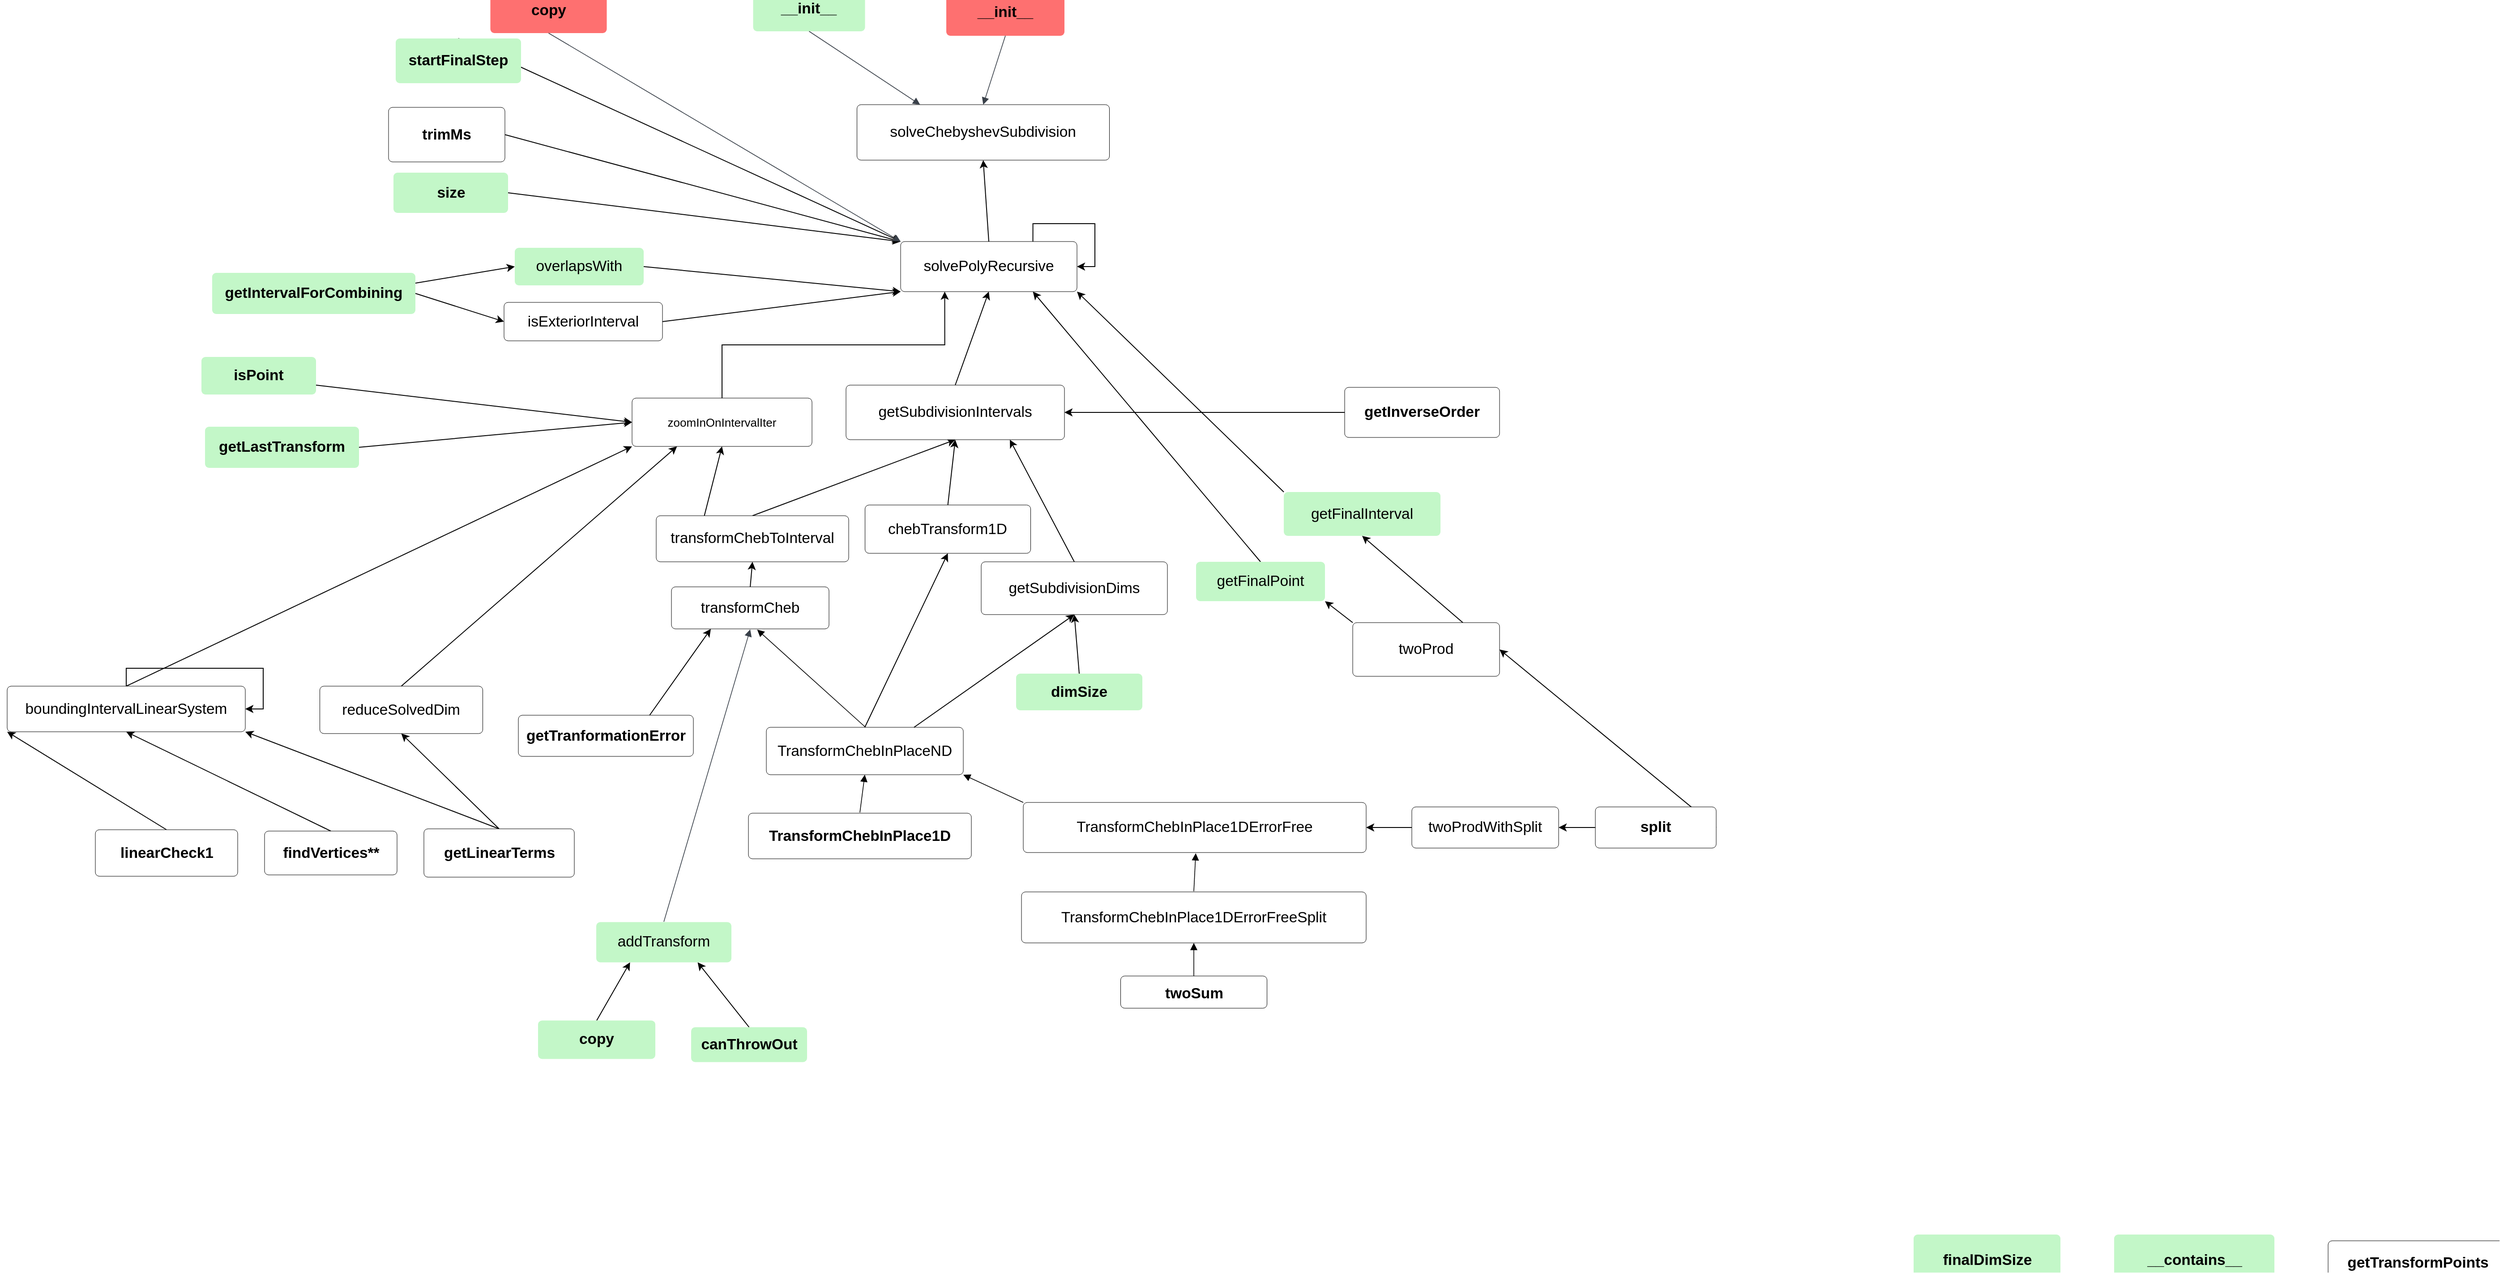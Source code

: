 <mxfile version="24.4.10" type="github">
  <diagram name="Page-1" id="2xOBJ3lYpVCcmvuiTEMW">
    <mxGraphModel dx="1958" dy="3114" grid="0" gridSize="10" guides="1" tooltips="1" connect="1" arrows="1" fold="1" page="1" pageScale="1" pageWidth="850" pageHeight="1100" math="0" shadow="0">
      <root>
        <mxCell id="0" />
        <mxCell id="1" parent="0" />
        <mxCell id="gSzeJerURYjWZHmB3eWi-1" value="TransformChebInPlace1DErrorFree" style="html=1;overflow=block;blockSpacing=1;whiteSpace=wrap;fontSize=16.7;spacing=9;rounded=1;absoluteArcSize=1;arcSize=9;strokeWidth=NaN;lucidId=dmvG5cYQ5Y~9;" parent="1" vertex="1">
          <mxGeometry x="1346" y="-740" width="383" height="56" as="geometry" />
        </mxCell>
        <mxCell id="gSzeJerURYjWZHmB3eWi-2" value="TransformChebInPlace1D" style="html=1;overflow=block;blockSpacing=1;whiteSpace=wrap;fontSize=16.7;fontStyle=1;spacing=9;rounded=1;absoluteArcSize=1;arcSize=9;strokeWidth=NaN;lucidId=knvGi8C9Tio3;" parent="1" vertex="1">
          <mxGeometry x="1039" y="-728" width="249" height="51" as="geometry" />
        </mxCell>
        <mxCell id="gSzeJerURYjWZHmB3eWi-3" value="TransformChebInPlace1DErrorFreeSplit" style="html=1;overflow=block;blockSpacing=1;whiteSpace=wrap;fontSize=16.7;spacing=9;rounded=1;absoluteArcSize=1;arcSize=9;strokeWidth=NaN;lucidId=InvGvLh.hRAc;" parent="1" vertex="1">
          <mxGeometry x="1344" y="-640" width="385" height="57" as="geometry" />
        </mxCell>
        <mxCell id="TFieeq6qcoloKsAf0FWk-28" style="edgeStyle=orthogonalEdgeStyle;rounded=0;orthogonalLoop=1;jettySize=auto;html=1;exitX=0.5;exitY=0;exitDx=0;exitDy=0;entryX=0.75;entryY=1;entryDx=0;entryDy=0;noEdgeStyle=1;orthogonal=1;" edge="1" parent="1" source="gSzeJerURYjWZHmB3eWi-39" target="gSzeJerURYjWZHmB3eWi-36">
          <mxGeometry relative="1" as="geometry">
            <mxPoint x="1819.5" y="-879.0" as="targetPoint" />
          </mxGeometry>
        </mxCell>
        <mxCell id="gSzeJerURYjWZHmB3eWi-70" style="edgeStyle=orthogonalEdgeStyle;rounded=0;orthogonalLoop=1;jettySize=auto;html=1;exitX=0.5;exitY=0;exitDx=0;exitDy=0;entryX=0.75;entryY=1;entryDx=0;entryDy=0;noEdgeStyle=1;orthogonal=1;" parent="1" source="gSzeJerURYjWZHmB3eWi-6" target="gSzeJerURYjWZHmB3eWi-7" edge="1">
          <mxGeometry relative="1" as="geometry" />
        </mxCell>
        <mxCell id="gSzeJerURYjWZHmB3eWi-6" value="&lt;b&gt;canThrowOut&lt;/b&gt;" style="html=1;overflow=block;blockSpacing=1;whiteSpace=wrap;fontSize=16.7;spacing=9;strokeColor=#unset;fillOpacity=100;rounded=1;absoluteArcSize=1;arcSize=9;fillColor=#c3f7c8;strokeWidth=NaN;lucidId=buvGreV.Rbld;" parent="1" vertex="1">
          <mxGeometry x="975" y="-488.75" width="129.5" height="39" as="geometry" />
        </mxCell>
        <mxCell id="TFieeq6qcoloKsAf0FWk-25" style="edgeStyle=orthogonalEdgeStyle;rounded=0;orthogonalLoop=1;jettySize=auto;html=1;exitX=1;exitY=0.5;exitDx=0;exitDy=0;entryX=0;entryY=0.5;entryDx=0;entryDy=0;noEdgeStyle=1;orthogonal=1;" edge="1" parent="1" source="gSzeJerURYjWZHmB3eWi-8" target="gSzeJerURYjWZHmB3eWi-35">
          <mxGeometry relative="1" as="geometry" />
        </mxCell>
        <mxCell id="gSzeJerURYjWZHmB3eWi-8" value="&lt;b&gt;getLastTransform&lt;/b&gt;" style="html=1;overflow=block;blockSpacing=1;whiteSpace=wrap;fontSize=16.7;spacing=9;strokeColor=#unset;fillOpacity=100;rounded=1;absoluteArcSize=1;arcSize=9;fillColor=#c3f7c8;strokeWidth=NaN;lucidId=nuvG4u6pJSBF;" parent="1" vertex="1">
          <mxGeometry x="432" y="-1160" width="172" height="46" as="geometry" />
        </mxCell>
        <mxCell id="gSzeJerURYjWZHmB3eWi-73" style="edgeStyle=orthogonalEdgeStyle;rounded=0;orthogonalLoop=1;jettySize=auto;html=1;exitX=1;exitY=0.5;exitDx=0;exitDy=0;entryX=0;entryY=0;entryDx=0;entryDy=0;noEdgeStyle=1;orthogonal=1;" parent="1" source="gSzeJerURYjWZHmB3eWi-9" target="gSzeJerURYjWZHmB3eWi-42" edge="1">
          <mxGeometry relative="1" as="geometry" />
        </mxCell>
        <mxCell id="gSzeJerURYjWZHmB3eWi-9" value="&lt;b&gt;size&lt;/b&gt;" style="html=1;overflow=block;blockSpacing=1;whiteSpace=wrap;fontSize=16.7;spacing=9;strokeColor=#unset;fillOpacity=100;rounded=1;absoluteArcSize=1;arcSize=9;fillColor=#c3f7c8;strokeWidth=NaN;lucidId=puvGT1JNjFwU;" parent="1" vertex="1">
          <mxGeometry x="642.5" y="-1444" width="128" height="45" as="geometry" />
        </mxCell>
        <mxCell id="gSzeJerURYjWZHmB3eWi-74" style="edgeStyle=orthogonalEdgeStyle;rounded=0;orthogonalLoop=1;jettySize=auto;html=1;exitX=0.5;exitY=0;exitDx=0;exitDy=0;entryX=0.5;entryY=1;entryDx=0;entryDy=0;noEdgeStyle=1;orthogonal=1;" parent="1" source="gSzeJerURYjWZHmB3eWi-10" target="gSzeJerURYjWZHmB3eWi-39" edge="1">
          <mxGeometry relative="1" as="geometry" />
        </mxCell>
        <mxCell id="gSzeJerURYjWZHmB3eWi-10" value="&lt;b&gt;dimSize&lt;/b&gt;" style="html=1;overflow=block;blockSpacing=1;whiteSpace=wrap;fontSize=16.7;spacing=9;strokeColor=#unset;fillOpacity=100;rounded=1;absoluteArcSize=1;arcSize=9;fillColor=#c3f7c8;strokeWidth=NaN;lucidId=quvGLQl-J0F1;" parent="1" vertex="1">
          <mxGeometry x="1338" y="-884" width="141" height="41" as="geometry" />
        </mxCell>
        <mxCell id="gSzeJerURYjWZHmB3eWi-11" value="&lt;b&gt;finalDimSize&lt;/b&gt;" style="html=1;overflow=block;blockSpacing=1;whiteSpace=wrap;fontSize=16.7;spacing=9;strokeColor=#unset;fillOpacity=100;rounded=1;absoluteArcSize=1;arcSize=9;fillColor=#c3f7c8;strokeWidth=NaN;lucidId=quvGL2XS0uKx;" parent="1" vertex="1">
          <mxGeometry x="2340.5" y="-257" width="164" height="57" as="geometry" />
        </mxCell>
        <mxCell id="gSzeJerURYjWZHmB3eWi-76" style="edgeStyle=orthogonalEdgeStyle;rounded=0;orthogonalLoop=1;jettySize=auto;html=1;exitX=0.5;exitY=0;exitDx=0;exitDy=0;entryX=0.25;entryY=1;entryDx=0;entryDy=0;noEdgeStyle=1;orthogonal=1;" parent="1" source="gSzeJerURYjWZHmB3eWi-12" target="gSzeJerURYjWZHmB3eWi-7" edge="1">
          <mxGeometry relative="1" as="geometry" />
        </mxCell>
        <mxCell id="gSzeJerURYjWZHmB3eWi-77" style="edgeStyle=orthogonalEdgeStyle;rounded=0;orthogonalLoop=1;jettySize=auto;html=1;exitX=0.5;exitY=0;exitDx=0;exitDy=0;entryX=0.5;entryY=1;entryDx=0;entryDy=0;noEdgeStyle=1;orthogonal=1;" parent="1" source="gSzeJerURYjWZHmB3eWi-32" target="gSzeJerURYjWZHmB3eWi-36" edge="1">
          <mxGeometry relative="1" as="geometry" />
        </mxCell>
        <mxCell id="gSzeJerURYjWZHmB3eWi-13" value="&lt;b&gt;__init__&lt;/b&gt;" style="html=1;overflow=block;blockSpacing=1;whiteSpace=wrap;fontSize=16.7;spacing=9;strokeColor=#unset;fillOpacity=100;rounded=1;absoluteArcSize=1;arcSize=9;fillColor=#c3f7c8;strokeWidth=NaN;lucidId=suvG-t2MyoY1;" parent="1" vertex="1">
          <mxGeometry x="1044.25" y="-1652" width="125" height="50" as="geometry" />
        </mxCell>
        <mxCell id="gSzeJerURYjWZHmB3eWi-67" style="edgeStyle=orthogonalEdgeStyle;rounded=0;orthogonalLoop=1;jettySize=auto;html=1;entryX=1;entryY=1;entryDx=0;entryDy=0;noEdgeStyle=1;orthogonal=1;" parent="1" source="gSzeJerURYjWZHmB3eWi-14" target="gSzeJerURYjWZHmB3eWi-42" edge="1">
          <mxGeometry relative="1" as="geometry" />
        </mxCell>
        <mxCell id="gSzeJerURYjWZHmB3eWi-14" value="getFinalInterval" style="html=1;overflow=block;blockSpacing=1;whiteSpace=wrap;fontSize=16.7;spacing=9;strokeColor=#unset;fillOpacity=100;rounded=1;absoluteArcSize=1;arcSize=9;fillColor=#c3f7c8;strokeWidth=NaN;lucidId=suvGv4NV8.5e;" parent="1" vertex="1">
          <mxGeometry x="1637.001" y="-1087" width="175" height="49" as="geometry" />
        </mxCell>
        <mxCell id="gSzeJerURYjWZHmB3eWi-71" style="edgeStyle=orthogonalEdgeStyle;rounded=0;orthogonalLoop=1;jettySize=auto;html=1;exitX=0.5;exitY=0;exitDx=0;exitDy=0;entryX=0.75;entryY=1;entryDx=0;entryDy=0;noEdgeStyle=1;orthogonal=1;" parent="1" source="gSzeJerURYjWZHmB3eWi-15" target="gSzeJerURYjWZHmB3eWi-42" edge="1">
          <mxGeometry relative="1" as="geometry" />
        </mxCell>
        <mxCell id="gSzeJerURYjWZHmB3eWi-15" value="getFinalPoint" style="html=1;overflow=block;blockSpacing=1;whiteSpace=wrap;fontSize=16.7;spacing=9;strokeColor=#unset;fillOpacity=100;rounded=1;absoluteArcSize=1;arcSize=9;fillColor=#c3f7c8;strokeWidth=NaN;lucidId=tuvGn-9A5tx1;" parent="1" vertex="1">
          <mxGeometry x="1539" y="-1009" width="144" height="44" as="geometry" />
        </mxCell>
        <mxCell id="gSzeJerURYjWZHmB3eWi-16" value="&lt;b&gt;__contains__&lt;/b&gt;" style="html=1;overflow=block;blockSpacing=1;whiteSpace=wrap;fontSize=16.7;spacing=9;strokeColor=#unset;fillOpacity=100;rounded=1;absoluteArcSize=1;arcSize=9;fillColor=#c3f7c8;strokeWidth=NaN;lucidId=6wvGI3m5uPQ6;" parent="1" vertex="1">
          <mxGeometry x="2564.5" y="-257" width="179" height="57" as="geometry" />
        </mxCell>
        <mxCell id="gSzeJerURYjWZHmB3eWi-85" style="edgeStyle=orthogonalEdgeStyle;rounded=0;orthogonalLoop=1;jettySize=auto;html=1;exitX=1;exitY=0.5;exitDx=0;exitDy=0;entryX=0;entryY=1;entryDx=0;entryDy=0;noEdgeStyle=1;orthogonal=1;" parent="1" source="gSzeJerURYjWZHmB3eWi-17" target="gSzeJerURYjWZHmB3eWi-42" edge="1">
          <mxGeometry relative="1" as="geometry" />
        </mxCell>
        <mxCell id="gSzeJerURYjWZHmB3eWi-17" value="overlapsWith" style="html=1;overflow=block;blockSpacing=1;whiteSpace=wrap;fontSize=16.7;spacing=9;strokeColor=#unset;fillOpacity=100;rounded=1;absoluteArcSize=1;arcSize=9;fillColor=#c3f7c8;strokeWidth=NaN;lucidId=6wvGPlVbQx5Q;" parent="1" vertex="1">
          <mxGeometry x="778" y="-1360" width="144" height="42" as="geometry" />
        </mxCell>
        <mxCell id="gSzeJerURYjWZHmB3eWi-86" style="edgeStyle=orthogonalEdgeStyle;rounded=0;orthogonalLoop=1;jettySize=auto;html=1;exitX=1;exitY=0.75;exitDx=0;exitDy=0;entryX=0;entryY=0.5;entryDx=0;entryDy=0;noEdgeStyle=1;orthogonal=1;" parent="1" source="gSzeJerURYjWZHmB3eWi-18" target="gSzeJerURYjWZHmB3eWi-35" edge="1">
          <mxGeometry relative="1" as="geometry" />
        </mxCell>
        <mxCell id="gSzeJerURYjWZHmB3eWi-18" value="&lt;b&gt;isPoint&lt;/b&gt;" style="html=1;overflow=block;blockSpacing=1;whiteSpace=wrap;fontSize=16.7;spacing=9;strokeColor=#unset;fillOpacity=100;rounded=1;absoluteArcSize=1;arcSize=9;fillColor=#c3f7c8;strokeWidth=NaN;lucidId=7wvGUOvPoK2R;" parent="1" vertex="1">
          <mxGeometry x="428" y="-1238" width="128" height="42" as="geometry" />
        </mxCell>
        <mxCell id="gSzeJerURYjWZHmB3eWi-88" style="edgeStyle=orthogonalEdgeStyle;rounded=0;orthogonalLoop=1;jettySize=auto;html=1;exitX=0.5;exitY=0;exitDx=0;exitDy=0;noEdgeStyle=1;orthogonal=1;entryX=0;entryY=0;entryDx=0;entryDy=0;" parent="1" source="gSzeJerURYjWZHmB3eWi-19" target="gSzeJerURYjWZHmB3eWi-42" edge="1">
          <mxGeometry relative="1" as="geometry">
            <mxPoint x="1246" y="-1338" as="targetPoint" />
          </mxGeometry>
        </mxCell>
        <mxCell id="gSzeJerURYjWZHmB3eWi-19" value="&lt;b&gt;startFinalStep&lt;/b&gt;" style="html=1;overflow=block;blockSpacing=1;whiteSpace=wrap;fontSize=16.7;spacing=9;strokeColor=#unset;fillOpacity=100;rounded=1;absoluteArcSize=1;arcSize=9;fillColor=#c3f7c8;strokeWidth=NaN;lucidId=BxvG~84AOXuV;" parent="1" vertex="1">
          <mxGeometry x="645" y="-1594" width="140" height="50" as="geometry" />
        </mxCell>
        <mxCell id="gSzeJerURYjWZHmB3eWi-84" style="edgeStyle=orthogonalEdgeStyle;rounded=0;orthogonalLoop=1;jettySize=auto;html=1;exitX=1;exitY=0.25;exitDx=0;exitDy=0;entryX=0;entryY=0.5;entryDx=0;entryDy=0;noEdgeStyle=1;orthogonal=1;" parent="1" source="gSzeJerURYjWZHmB3eWi-20" target="gSzeJerURYjWZHmB3eWi-17" edge="1">
          <mxGeometry relative="1" as="geometry" />
        </mxCell>
        <mxCell id="gSzeJerURYjWZHmB3eWi-89" style="edgeStyle=orthogonalEdgeStyle;rounded=0;orthogonalLoop=1;jettySize=auto;html=1;exitX=1;exitY=0.5;exitDx=0;exitDy=0;noEdgeStyle=1;orthogonal=1;entryX=0;entryY=0.5;entryDx=0;entryDy=0;" parent="1" source="gSzeJerURYjWZHmB3eWi-20" target="gSzeJerURYjWZHmB3eWi-43" edge="1">
          <mxGeometry relative="1" as="geometry" />
        </mxCell>
        <mxCell id="gSzeJerURYjWZHmB3eWi-20" value="&lt;b&gt;getIntervalForCombining&lt;/b&gt;" style="html=1;overflow=block;blockSpacing=1;whiteSpace=wrap;fontSize=16.7;spacing=9;strokeColor=#unset;fillOpacity=100;rounded=1;absoluteArcSize=1;arcSize=9;fillColor=#c3f7c8;strokeWidth=NaN;lucidId=JxvG9e4FdInQ;" parent="1" vertex="1">
          <mxGeometry x="440" y="-1332" width="227" height="46" as="geometry" />
        </mxCell>
        <mxCell id="gSzeJerURYjWZHmB3eWi-93" style="edgeStyle=orthogonalEdgeStyle;rounded=0;orthogonalLoop=1;jettySize=auto;html=1;exitX=0.5;exitY=0;exitDx=0;exitDy=0;entryX=0.5;entryY=1;entryDx=0;entryDy=0;noEdgeStyle=1;orthogonal=1;" parent="1" source="gSzeJerURYjWZHmB3eWi-21" target="gSzeJerURYjWZHmB3eWi-24" edge="1">
          <mxGeometry relative="1" as="geometry" />
        </mxCell>
        <mxCell id="gSzeJerURYjWZHmB3eWi-21" value="&lt;b&gt;findVertices**&lt;/b&gt;" style="html=1;overflow=block;blockSpacing=1;whiteSpace=wrap;fontSize=16.7;spacing=9;rounded=1;absoluteArcSize=1;arcSize=9;strokeWidth=NaN;lucidId=LxvGKE6caGs9;" parent="1" vertex="1">
          <mxGeometry x="498.5" y="-708" width="148" height="49" as="geometry" />
        </mxCell>
        <mxCell id="gSzeJerURYjWZHmB3eWi-91" style="edgeStyle=orthogonalEdgeStyle;rounded=0;orthogonalLoop=1;jettySize=auto;html=1;exitX=0.5;exitY=0;exitDx=0;exitDy=0;noEdgeStyle=1;orthogonal=1;" parent="1" source="gSzeJerURYjWZHmB3eWi-22" target="gSzeJerURYjWZHmB3eWi-24" edge="1">
          <mxGeometry relative="1" as="geometry" />
        </mxCell>
        <mxCell id="gSzeJerURYjWZHmB3eWi-92" style="edgeStyle=orthogonalEdgeStyle;rounded=0;orthogonalLoop=1;jettySize=auto;html=1;exitX=0.5;exitY=0;exitDx=0;exitDy=0;entryX=0.5;entryY=1;entryDx=0;entryDy=0;noEdgeStyle=1;orthogonal=1;" parent="1" source="gSzeJerURYjWZHmB3eWi-22" target="gSzeJerURYjWZHmB3eWi-33" edge="1">
          <mxGeometry relative="1" as="geometry" />
        </mxCell>
        <mxCell id="gSzeJerURYjWZHmB3eWi-22" value="&lt;b&gt;getLinearTerms&lt;/b&gt;" style="html=1;overflow=block;blockSpacing=1;whiteSpace=wrap;fontSize=16.7;spacing=9;rounded=1;absoluteArcSize=1;arcSize=9;strokeWidth=NaN;lucidId=MxvGIrtS~3qU;" parent="1" vertex="1">
          <mxGeometry x="676.5" y="-710.5" width="168" height="54" as="geometry" />
        </mxCell>
        <mxCell id="gSzeJerURYjWZHmB3eWi-94" style="edgeStyle=orthogonalEdgeStyle;rounded=0;orthogonalLoop=1;jettySize=auto;html=1;exitX=0.5;exitY=0;exitDx=0;exitDy=0;entryX=0;entryY=1;entryDx=0;entryDy=0;noEdgeStyle=1;orthogonal=1;" parent="1" source="gSzeJerURYjWZHmB3eWi-23" target="gSzeJerURYjWZHmB3eWi-24" edge="1">
          <mxGeometry relative="1" as="geometry" />
        </mxCell>
        <mxCell id="gSzeJerURYjWZHmB3eWi-23" value="&lt;b&gt;linearCheck1&lt;/b&gt;" style="html=1;overflow=block;blockSpacing=1;whiteSpace=wrap;fontSize=16.7;spacing=9;rounded=1;absoluteArcSize=1;arcSize=9;strokeWidth=NaN;lucidId=wzvGRfacYVgM;" parent="1" vertex="1">
          <mxGeometry x="309.5" y="-709.5" width="159" height="52" as="geometry" />
        </mxCell>
        <mxCell id="gSzeJerURYjWZHmB3eWi-96" style="edgeStyle=orthogonalEdgeStyle;rounded=0;orthogonalLoop=1;jettySize=auto;html=1;exitX=0.5;exitY=0;exitDx=0;exitDy=0;entryX=0;entryY=1;entryDx=0;entryDy=0;noEdgeStyle=1;orthogonal=1;" parent="1" source="gSzeJerURYjWZHmB3eWi-24" target="gSzeJerURYjWZHmB3eWi-35" edge="1">
          <mxGeometry relative="1" as="geometry" />
        </mxCell>
        <mxCell id="gSzeJerURYjWZHmB3eWi-24" value="boundingIntervalLinearSystem" style="html=1;overflow=block;blockSpacing=1;whiteSpace=wrap;fontSize=16.7;spacing=9;rounded=1;absoluteArcSize=1;arcSize=9;strokeWidth=NaN;lucidId=xzvGvidBtGLh;" parent="1" vertex="1">
          <mxGeometry x="211" y="-870" width="266" height="51" as="geometry" />
        </mxCell>
        <mxCell id="gSzeJerURYjWZHmB3eWi-25" value="twoSum" style="html=1;overflow=block;blockSpacing=1;whiteSpace=wrap;fontSize=16.7;fontStyle=1;spacing=9;rounded=1;absoluteArcSize=1;arcSize=9;strokeWidth=NaN;lucidId=yzvG6f040fgA;direction=south;" parent="1" vertex="1">
          <mxGeometry x="1454.75" y="-546" width="163.5" height="36" as="geometry" />
        </mxCell>
        <mxCell id="TFieeq6qcoloKsAf0FWk-13" style="edgeStyle=orthogonalEdgeStyle;rounded=0;orthogonalLoop=1;jettySize=auto;html=1;exitX=0;exitY=0.5;exitDx=0;exitDy=0;entryX=1;entryY=0.5;entryDx=0;entryDy=0;noEdgeStyle=1;orthogonal=1;" edge="1" parent="1" source="gSzeJerURYjWZHmB3eWi-26" target="gSzeJerURYjWZHmB3eWi-1">
          <mxGeometry relative="1" as="geometry" />
        </mxCell>
        <mxCell id="gSzeJerURYjWZHmB3eWi-26" value="twoProdWithSplit" style="html=1;overflow=block;blockSpacing=1;whiteSpace=wrap;fontSize=16.7;spacing=9;rounded=1;absoluteArcSize=1;arcSize=9;strokeWidth=NaN;lucidId=VDvGAaUtZtoz;" parent="1" vertex="1">
          <mxGeometry x="1780" y="-735" width="164" height="46" as="geometry" />
        </mxCell>
        <mxCell id="TFieeq6qcoloKsAf0FWk-10" style="edgeStyle=orthogonalEdgeStyle;rounded=0;orthogonalLoop=1;jettySize=auto;html=1;exitX=0.75;exitY=0;exitDx=0;exitDy=0;entryX=0.5;entryY=1;entryDx=0;entryDy=0;noEdgeStyle=1;orthogonal=1;" edge="1" parent="1" source="gSzeJerURYjWZHmB3eWi-27" target="gSzeJerURYjWZHmB3eWi-14">
          <mxGeometry relative="1" as="geometry" />
        </mxCell>
        <mxCell id="TFieeq6qcoloKsAf0FWk-11" style="edgeStyle=orthogonalEdgeStyle;rounded=0;orthogonalLoop=1;jettySize=auto;html=1;exitX=0;exitY=0;exitDx=0;exitDy=0;entryX=1;entryY=1;entryDx=0;entryDy=0;noEdgeStyle=1;orthogonal=1;" edge="1" parent="1" source="gSzeJerURYjWZHmB3eWi-27" target="gSzeJerURYjWZHmB3eWi-15">
          <mxGeometry relative="1" as="geometry" />
        </mxCell>
        <mxCell id="gSzeJerURYjWZHmB3eWi-27" value="&lt;span style=&quot;font-weight: normal;&quot;&gt;twoProd&lt;/span&gt;" style="html=1;overflow=block;blockSpacing=1;whiteSpace=wrap;fontSize=16.7;fontStyle=1;spacing=9;rounded=1;absoluteArcSize=1;arcSize=9;strokeWidth=NaN;lucidId=VDvGA5.Qc8Cz;" parent="1" vertex="1">
          <mxGeometry x="1714" y="-941" width="164" height="60" as="geometry" />
        </mxCell>
        <mxCell id="TFieeq6qcoloKsAf0FWk-7" style="edgeStyle=orthogonalEdgeStyle;rounded=0;orthogonalLoop=1;jettySize=auto;html=1;exitX=1;exitY=0.5;exitDx=0;exitDy=0;entryX=1;entryY=0.5;entryDx=0;entryDy=0;noEdgeStyle=1;orthogonal=1;" edge="1" parent="1" source="gSzeJerURYjWZHmB3eWi-28" target="gSzeJerURYjWZHmB3eWi-27">
          <mxGeometry relative="1" as="geometry" />
        </mxCell>
        <mxCell id="TFieeq6qcoloKsAf0FWk-8" style="edgeStyle=orthogonalEdgeStyle;rounded=0;orthogonalLoop=1;jettySize=auto;html=1;exitX=0;exitY=0.5;exitDx=0;exitDy=0;entryX=1;entryY=0.5;entryDx=0;entryDy=0;noEdgeStyle=1;orthogonal=1;" edge="1" parent="1" source="gSzeJerURYjWZHmB3eWi-28" target="gSzeJerURYjWZHmB3eWi-26">
          <mxGeometry relative="1" as="geometry" />
        </mxCell>
        <mxCell id="gSzeJerURYjWZHmB3eWi-28" value="&lt;b&gt;split&lt;/b&gt;" style="html=1;overflow=block;blockSpacing=1;whiteSpace=wrap;fontSize=16.7;spacing=9;rounded=1;absoluteArcSize=1;arcSize=9;strokeWidth=NaN;lucidId=WDvGiFP1AxDj;" parent="1" vertex="1">
          <mxGeometry x="1985" y="-735" width="135" height="46" as="geometry" />
        </mxCell>
        <mxCell id="gSzeJerURYjWZHmB3eWi-29" value="&lt;b&gt;getTransformPoints&lt;/b&gt;" style="html=1;overflow=block;blockSpacing=1;whiteSpace=wrap;fontSize=16.7;spacing=9;rounded=1;absoluteArcSize=1;arcSize=9;strokeWidth=NaN;lucidId=fEvGb1Bfr2xH;" parent="1" vertex="1">
          <mxGeometry x="2803.5" y="-250" width="200" height="50" as="geometry" />
        </mxCell>
        <mxCell id="TFieeq6qcoloKsAf0FWk-14" style="edgeStyle=orthogonalEdgeStyle;rounded=0;orthogonalLoop=1;jettySize=auto;html=1;exitX=0.75;exitY=0;exitDx=0;exitDy=0;entryX=0.25;entryY=1;entryDx=0;entryDy=0;noEdgeStyle=1;orthogonal=1;" edge="1" parent="1" source="gSzeJerURYjWZHmB3eWi-30" target="gSzeJerURYjWZHmB3eWi-31">
          <mxGeometry relative="1" as="geometry" />
        </mxCell>
        <mxCell id="gSzeJerURYjWZHmB3eWi-30" value="&lt;b&gt;getTranformationError&lt;/b&gt;" style="html=1;overflow=block;blockSpacing=1;whiteSpace=wrap;fontSize=16.7;spacing=9;rounded=1;absoluteArcSize=1;arcSize=9;strokeWidth=NaN;lucidId=pEvGscRFcPzu;" parent="1" vertex="1">
          <mxGeometry x="782" y="-837.5" width="195.5" height="46" as="geometry" />
        </mxCell>
        <mxCell id="TFieeq6qcoloKsAf0FWk-16" style="edgeStyle=orthogonalEdgeStyle;rounded=0;orthogonalLoop=1;jettySize=auto;html=1;exitX=0.5;exitY=0;exitDx=0;exitDy=0;entryX=0.5;entryY=1;entryDx=0;entryDy=0;noEdgeStyle=1;orthogonal=1;" edge="1" parent="1" source="gSzeJerURYjWZHmB3eWi-31" target="gSzeJerURYjWZHmB3eWi-32">
          <mxGeometry relative="1" as="geometry" />
        </mxCell>
        <mxCell id="TFieeq6qcoloKsAf0FWk-18" style="edgeStyle=orthogonalEdgeStyle;rounded=0;orthogonalLoop=1;jettySize=auto;html=1;exitX=0.25;exitY=0;exitDx=0;exitDy=0;entryX=0.5;entryY=1;entryDx=0;entryDy=0;noEdgeStyle=1;orthogonal=1;" edge="1" parent="1" source="gSzeJerURYjWZHmB3eWi-32" target="gSzeJerURYjWZHmB3eWi-35">
          <mxGeometry relative="1" as="geometry" />
        </mxCell>
        <mxCell id="gSzeJerURYjWZHmB3eWi-97" style="edgeStyle=orthogonalEdgeStyle;rounded=0;orthogonalLoop=1;jettySize=auto;html=1;exitX=0.5;exitY=0;exitDx=0;exitDy=0;entryX=0.25;entryY=1;entryDx=0;entryDy=0;noEdgeStyle=1;orthogonal=1;" parent="1" source="gSzeJerURYjWZHmB3eWi-33" target="gSzeJerURYjWZHmB3eWi-35" edge="1">
          <mxGeometry relative="1" as="geometry" />
        </mxCell>
        <mxCell id="gSzeJerURYjWZHmB3eWi-33" value="reduceSolvedDim" style="html=1;overflow=block;blockSpacing=1;whiteSpace=wrap;fontSize=16.7;spacing=9;rounded=1;absoluteArcSize=1;arcSize=9;strokeWidth=NaN;lucidId=SEvGeNP.ry0q;" parent="1" vertex="1">
          <mxGeometry x="560.25" y="-870" width="182" height="53" as="geometry" />
        </mxCell>
        <mxCell id="TFieeq6qcoloKsAf0FWk-27" style="edgeStyle=orthogonalEdgeStyle;rounded=0;orthogonalLoop=1;jettySize=auto;html=1;exitX=0.5;exitY=0;exitDx=0;exitDy=0;entryX=0.5;entryY=1;entryDx=0;entryDy=0;noEdgeStyle=1;orthogonal=1;" edge="1" parent="1" source="gSzeJerURYjWZHmB3eWi-34" target="gSzeJerURYjWZHmB3eWi-36">
          <mxGeometry relative="1" as="geometry" />
        </mxCell>
        <mxCell id="gSzeJerURYjWZHmB3eWi-34" value="chebTransform1D" style="html=1;overflow=block;blockSpacing=1;whiteSpace=wrap;fontSize=16.7;spacing=9;rounded=1;absoluteArcSize=1;arcSize=9;strokeWidth=NaN;lucidId=tFvGEyg3GKGr;" parent="1" vertex="1">
          <mxGeometry x="1169.25" y="-1072.5" width="185" height="54" as="geometry" />
        </mxCell>
        <mxCell id="TFieeq6qcoloKsAf0FWk-81" style="edgeStyle=orthogonalEdgeStyle;rounded=0;orthogonalLoop=1;jettySize=auto;html=1;exitX=0.5;exitY=0;exitDx=0;exitDy=0;entryX=0.25;entryY=1;entryDx=0;entryDy=0;" edge="1" parent="1" source="gSzeJerURYjWZHmB3eWi-35" target="gSzeJerURYjWZHmB3eWi-42">
          <mxGeometry relative="1" as="geometry" />
        </mxCell>
        <mxCell id="gSzeJerURYjWZHmB3eWi-35" value="zoomInOnIntervalIter" style="html=1;overflow=block;blockSpacing=1;whiteSpace=wrap;fontSize=13;spacing=9;rounded=1;absoluteArcSize=1;arcSize=9;strokeWidth=NaN;lucidId=FFvGuSMelD0~;" parent="1" vertex="1">
          <mxGeometry x="909" y="-1192" width="201" height="54" as="geometry" />
        </mxCell>
        <mxCell id="TFieeq6qcoloKsAf0FWk-34" style="edgeStyle=orthogonalEdgeStyle;rounded=0;orthogonalLoop=1;jettySize=auto;html=1;exitX=0.5;exitY=0;exitDx=0;exitDy=0;entryX=0.5;entryY=1;entryDx=0;entryDy=0;noEdgeStyle=1;orthogonal=1;" edge="1" parent="1" source="gSzeJerURYjWZHmB3eWi-36" target="gSzeJerURYjWZHmB3eWi-42">
          <mxGeometry relative="1" as="geometry" />
        </mxCell>
        <mxCell id="gSzeJerURYjWZHmB3eWi-36" value="getSubdivisionIntervals" style="html=1;overflow=block;blockSpacing=1;whiteSpace=wrap;fontSize=16.7;spacing=9;rounded=1;absoluteArcSize=1;arcSize=9;strokeWidth=NaN;lucidId=HFvGc6xOQL68;" parent="1" vertex="1">
          <mxGeometry x="1148" y="-1206.5" width="244" height="61" as="geometry" />
        </mxCell>
        <mxCell id="TFieeq6qcoloKsAf0FWk-31" style="edgeStyle=orthogonalEdgeStyle;rounded=0;orthogonalLoop=1;jettySize=auto;html=1;exitX=0;exitY=0.5;exitDx=0;exitDy=0;entryX=1;entryY=0.5;entryDx=0;entryDy=0;noEdgeStyle=1;orthogonal=1;" edge="1" parent="1" source="gSzeJerURYjWZHmB3eWi-38" target="gSzeJerURYjWZHmB3eWi-36">
          <mxGeometry relative="1" as="geometry" />
        </mxCell>
        <mxCell id="gSzeJerURYjWZHmB3eWi-38" value="&lt;b&gt;getInverseOrder&lt;/b&gt;" style="html=1;overflow=block;blockSpacing=1;whiteSpace=wrap;fontSize=16.7;spacing=9;rounded=1;absoluteArcSize=1;arcSize=9;strokeWidth=NaN;lucidId=IFvGjFz1BOfG;" parent="1" vertex="1">
          <mxGeometry x="1705" y="-1204" width="173" height="56" as="geometry" />
        </mxCell>
        <mxCell id="gSzeJerURYjWZHmB3eWi-41" value="solveChebyshevSubdivision" style="html=1;overflow=block;blockSpacing=1;whiteSpace=wrap;fontSize=16.7;spacing=9;rounded=1;absoluteArcSize=1;arcSize=9;strokeWidth=NaN;lucidId=vGvGQogFolLe;" parent="1" vertex="1">
          <mxGeometry x="1160.25" y="-1520" width="282" height="62" as="geometry" />
        </mxCell>
        <mxCell id="TFieeq6qcoloKsAf0FWk-40" style="edgeStyle=orthogonalEdgeStyle;rounded=0;orthogonalLoop=1;jettySize=auto;html=1;exitX=0.5;exitY=0;exitDx=0;exitDy=0;entryX=0.5;entryY=1;entryDx=0;entryDy=0;noEdgeStyle=1;orthogonal=1;" edge="1" parent="1" source="gSzeJerURYjWZHmB3eWi-42" target="gSzeJerURYjWZHmB3eWi-41">
          <mxGeometry relative="1" as="geometry" />
        </mxCell>
        <mxCell id="gSzeJerURYjWZHmB3eWi-42" value="solvePolyRecursive" style="html=1;overflow=block;blockSpacing=1;whiteSpace=wrap;fontSize=16.7;spacing=9;rounded=1;absoluteArcSize=1;arcSize=9;strokeWidth=NaN;lucidId=yGvGxr4ZCtPq;" parent="1" vertex="1">
          <mxGeometry x="1209" y="-1367" width="197" height="56" as="geometry" />
        </mxCell>
        <mxCell id="TFieeq6qcoloKsAf0FWk-38" style="edgeStyle=orthogonalEdgeStyle;rounded=0;orthogonalLoop=1;jettySize=auto;html=1;exitX=1;exitY=0.5;exitDx=0;exitDy=0;entryX=0;entryY=1;entryDx=0;entryDy=0;noEdgeStyle=1;orthogonal=1;" edge="1" parent="1" source="gSzeJerURYjWZHmB3eWi-43" target="gSzeJerURYjWZHmB3eWi-42">
          <mxGeometry relative="1" as="geometry" />
        </mxCell>
        <mxCell id="gSzeJerURYjWZHmB3eWi-43" value="isExteriorInterval" style="html=1;overflow=block;blockSpacing=1;whiteSpace=wrap;fontSize=16.7;spacing=9;rounded=1;absoluteArcSize=1;arcSize=9;strokeWidth=NaN;lucidId=yGvGjepJpr3r;" parent="1" vertex="1">
          <mxGeometry x="766" y="-1299" width="177" height="43" as="geometry" />
        </mxCell>
        <mxCell id="TFieeq6qcoloKsAf0FWk-37" style="edgeStyle=orthogonalEdgeStyle;rounded=0;orthogonalLoop=1;jettySize=auto;html=1;exitX=1;exitY=0.5;exitDx=0;exitDy=0;entryX=0;entryY=0;entryDx=0;entryDy=0;noEdgeStyle=1;orthogonal=1;" edge="1" parent="1" source="gSzeJerURYjWZHmB3eWi-44" target="gSzeJerURYjWZHmB3eWi-42">
          <mxGeometry relative="1" as="geometry" />
        </mxCell>
        <mxCell id="gSzeJerURYjWZHmB3eWi-44" value="&lt;b&gt;trimMs&lt;/b&gt;" style="html=1;overflow=block;blockSpacing=1;whiteSpace=wrap;fontSize=16.7;spacing=9;rounded=1;absoluteArcSize=1;arcSize=9;strokeWidth=NaN;lucidId=AGvGpsZc1Ggb;" parent="1" vertex="1">
          <mxGeometry x="637" y="-1517" width="130" height="61" as="geometry" />
        </mxCell>
        <mxCell id="gSzeJerURYjWZHmB3eWi-45" value="__init__" style="html=1;overflow=block;blockSpacing=1;whiteSpace=wrap;fontSize=16.7;fontStyle=1;spacing=9;strokeColor=#unset;fillOpacity=100;rounded=1;absoluteArcSize=1;arcSize=9;fillColor=#fe7070;strokeWidth=NaN;lucidId=2HvGIrepVqW6;" parent="1" vertex="1">
          <mxGeometry x="1260" y="-1650" width="132" height="53" as="geometry" />
        </mxCell>
        <mxCell id="gSzeJerURYjWZHmB3eWi-47" value="copy" style="html=1;overflow=block;blockSpacing=1;whiteSpace=wrap;fontSize=16.7;fontStyle=1;spacing=9;strokeColor=#unset;fillOpacity=100;rounded=1;absoluteArcSize=1;arcSize=9;fillColor=#fe7070;strokeWidth=NaN;lucidId=qJvGjcbeHgxK;" parent="1" vertex="1">
          <mxGeometry x="750.75" y="-1650" width="130" height="50" as="geometry" />
        </mxCell>
        <mxCell id="gSzeJerURYjWZHmB3eWi-48" value="" style="html=1;jettySize=18;whiteSpace=wrap;fontSize=13;strokeOpacity=100;strokeWidth=0.8;rounded=1;arcSize=12;edgeStyle=orthogonalEdgeStyle;startArrow=none;endArrow=block;endFill=1;exitX=0.5;exitY=-0.013;exitPerimeter=0;entryX=0.503;entryY=1.014;entryPerimeter=0;lucidId=aLvGiIqN52hQ;noEdgeStyle=1;orthogonal=1;" parent="1" source="gSzeJerURYjWZHmB3eWi-3" target="gSzeJerURYjWZHmB3eWi-1" edge="1">
          <mxGeometry width="100" height="100" relative="1" as="geometry" />
        </mxCell>
        <mxCell id="gSzeJerURYjWZHmB3eWi-49" value="" style="html=1;jettySize=18;whiteSpace=wrap;fontSize=13;strokeOpacity=100;strokeWidth=0.8;rounded=1;arcSize=12;edgeStyle=orthogonalEdgeStyle;startArrow=none;endArrow=block;endFill=1;exitX=0;exitY=0.5;entryX=0.5;entryY=1;lucidId=JLvGypKGQDg3;noEdgeStyle=1;orthogonal=1;exitDx=0;exitDy=0;entryDx=0;entryDy=0;" parent="1" source="gSzeJerURYjWZHmB3eWi-25" target="gSzeJerURYjWZHmB3eWi-3" edge="1">
          <mxGeometry width="100" height="100" relative="1" as="geometry">
            <mxPoint x="2265" y="-914.5" as="sourcePoint" />
          </mxGeometry>
        </mxCell>
        <mxCell id="gSzeJerURYjWZHmB3eWi-51" value="" style="html=1;jettySize=18;whiteSpace=wrap;fontSize=13;strokeColor=#3a414a;strokeOpacity=100;strokeWidth=0.8;rounded=1;arcSize=12;edgeStyle=orthogonalEdgeStyle;startArrow=none;endArrow=block;endFill=1;exitX=0.5;exitY=1;entryX=0.5;entryY=0;lucidId=gNvGYQ8-unry;noEdgeStyle=1;orthogonal=1;entryDx=0;entryDy=0;exitDx=0;exitDy=0;" parent="1" source="gSzeJerURYjWZHmB3eWi-45" target="gSzeJerURYjWZHmB3eWi-41" edge="1">
          <mxGeometry width="100" height="100" relative="1" as="geometry" />
        </mxCell>
        <mxCell id="gSzeJerURYjWZHmB3eWi-52" value="" style="html=1;jettySize=18;whiteSpace=wrap;fontSize=13;strokeColor=#3a414a;strokeOpacity=100;strokeWidth=0.8;rounded=1;arcSize=12;edgeStyle=orthogonalEdgeStyle;startArrow=none;endArrow=block;endFill=1;exitX=0.5;exitY=1;lucidId=dOvG4CsjZo7m;noEdgeStyle=1;orthogonal=1;exitDx=0;exitDy=0;entryX=0;entryY=0;entryDx=0;entryDy=0;" parent="1" source="gSzeJerURYjWZHmB3eWi-47" target="gSzeJerURYjWZHmB3eWi-42" edge="1">
          <mxGeometry width="100" height="100" relative="1" as="geometry">
            <mxPoint x="1260" y="-1338" as="targetPoint" />
          </mxGeometry>
        </mxCell>
        <mxCell id="gSzeJerURYjWZHmB3eWi-53" value="" style="html=1;jettySize=18;whiteSpace=wrap;fontSize=13;strokeOpacity=100;strokeWidth=0.8;rounded=1;arcSize=12;edgeStyle=orthogonalEdgeStyle;startArrow=none;endArrow=block;endFill=1;exitX=0.5;exitY=-0.015;exitPerimeter=0;entryX=0.5;entryY=1;lucidId=VOvGhbf7ZBg6;noEdgeStyle=1;orthogonal=1;entryDx=0;entryDy=0;" parent="1" source="gSzeJerURYjWZHmB3eWi-2" target="gSzeJerURYjWZHmB3eWi-4" edge="1">
          <mxGeometry width="100" height="100" relative="1" as="geometry" />
        </mxCell>
        <mxCell id="gSzeJerURYjWZHmB3eWi-54" value="" style="html=1;jettySize=18;whiteSpace=wrap;fontSize=13;strokeOpacity=100;strokeWidth=0.8;rounded=1;arcSize=12;edgeStyle=orthogonalEdgeStyle;startArrow=none;endArrow=block;endFill=1;exitX=0;exitY=0;entryX=1;entryY=1;lucidId=SQvGfu-AFev~;noEdgeStyle=1;orthogonal=1;entryDx=0;entryDy=0;exitDx=0;exitDy=0;" parent="1" source="gSzeJerURYjWZHmB3eWi-1" target="gSzeJerURYjWZHmB3eWi-4" edge="1">
          <mxGeometry width="100" height="100" relative="1" as="geometry" />
        </mxCell>
        <mxCell id="gSzeJerURYjWZHmB3eWi-55" value="" style="html=1;jettySize=18;whiteSpace=wrap;fontSize=13;strokeOpacity=100;strokeWidth=0.8;rounded=1;arcSize=12;edgeStyle=orthogonalEdgeStyle;startArrow=none;endArrow=block;endFill=1;exitX=0.5;exitY=-0.014;exitPerimeter=0;entryX=0.544;entryY=1.016;entryPerimeter=0;lucidId=bRvGNvOyv.rb;noEdgeStyle=1;orthogonal=1;" parent="1" source="gSzeJerURYjWZHmB3eWi-4" target="gSzeJerURYjWZHmB3eWi-31" edge="1">
          <mxGeometry width="100" height="100" relative="1" as="geometry" />
        </mxCell>
        <mxCell id="gSzeJerURYjWZHmB3eWi-57" value="" style="html=1;jettySize=18;whiteSpace=wrap;fontSize=13;strokeColor=#3a414a;strokeOpacity=100;strokeWidth=0.8;rounded=1;arcSize=12;edgeStyle=orthogonalEdgeStyle;startArrow=none;endArrow=block;endFill=1;exitX=0.5;exitY=1;entryX=0.25;entryY=0;lucidId=iSvGZ8._N16R;noEdgeStyle=1;orthogonal=1;entryDx=0;entryDy=0;exitDx=0;exitDy=0;" parent="1" source="gSzeJerURYjWZHmB3eWi-13" target="gSzeJerURYjWZHmB3eWi-41" edge="1">
          <mxGeometry width="100" height="100" relative="1" as="geometry" />
        </mxCell>
        <mxCell id="gSzeJerURYjWZHmB3eWi-95" style="edgeStyle=orthogonalEdgeStyle;rounded=0;orthogonalLoop=1;jettySize=auto;html=1;exitX=0.5;exitY=0;exitDx=0;exitDy=0;entryX=1;entryY=0.5;entryDx=0;entryDy=0;fillColor=#FF3705;" parent="1" source="gSzeJerURYjWZHmB3eWi-24" target="gSzeJerURYjWZHmB3eWi-24" edge="1">
          <mxGeometry relative="1" as="geometry" />
        </mxCell>
        <mxCell id="gSzeJerURYjWZHmB3eWi-4" value="TransformChebInPlaceND" style="html=1;overflow=block;blockSpacing=1;whiteSpace=wrap;fontSize=16.7;spacing=9;rounded=1;absoluteArcSize=1;arcSize=9;strokeWidth=NaN;lucidId=RnvGClwBoDEH;" parent="1" vertex="1">
          <mxGeometry x="1059" y="-824" width="220" height="53" as="geometry" />
        </mxCell>
        <mxCell id="gSzeJerURYjWZHmB3eWi-7" value="addTransform" style="html=1;overflow=block;blockSpacing=1;whiteSpace=wrap;fontSize=16.7;spacing=9;strokeColor=#unset;fillOpacity=100;rounded=1;absoluteArcSize=1;arcSize=9;fillColor=#c3f7c8;strokeWidth=NaN;lucidId=kuvG5MpnNNTo;" parent="1" vertex="1">
          <mxGeometry x="869" y="-606.25" width="151" height="45" as="geometry" />
        </mxCell>
        <mxCell id="TFieeq6qcoloKsAf0FWk-39" style="edgeStyle=orthogonalEdgeStyle;rounded=0;orthogonalLoop=1;jettySize=auto;html=1;exitX=0.75;exitY=0;exitDx=0;exitDy=0;entryX=1;entryY=0.5;entryDx=0;entryDy=0;" edge="1" parent="1" source="gSzeJerURYjWZHmB3eWi-42" target="gSzeJerURYjWZHmB3eWi-42">
          <mxGeometry relative="1" as="geometry" />
        </mxCell>
        <mxCell id="gSzeJerURYjWZHmB3eWi-32" value="transformChebToInterval" style="html=1;overflow=block;blockSpacing=1;whiteSpace=wrap;fontSize=16.7;spacing=9;rounded=1;absoluteArcSize=1;arcSize=9;strokeWidth=NaN;lucidId=IEvGRsLE.3P3;" parent="1" vertex="1">
          <mxGeometry x="936" y="-1060.5" width="215" height="51.5" as="geometry" />
        </mxCell>
        <mxCell id="gSzeJerURYjWZHmB3eWi-12" value="&lt;b&gt;copy&lt;/b&gt;" style="html=1;overflow=block;blockSpacing=1;whiteSpace=wrap;fontSize=16.7;spacing=9;strokeColor=#unset;fillOpacity=100;rounded=1;absoluteArcSize=1;arcSize=9;fillColor=#c3f7c8;strokeWidth=NaN;lucidId=ruvG1MH2ckTc;" parent="1" vertex="1">
          <mxGeometry x="804" y="-496.25" width="131" height="43" as="geometry" />
        </mxCell>
        <mxCell id="TFieeq6qcoloKsAf0FWk-67" value="" style="html=1;jettySize=18;whiteSpace=wrap;fontSize=13;strokeColor=#3a414a;strokeOpacity=100;strokeWidth=0.8;rounded=1;arcSize=12;edgeStyle=orthogonalEdgeStyle;startArrow=none;endArrow=block;endFill=1;exitX=0.5;exitY=-0.008;exitPerimeter=0;entryX=0.5;entryY=1.012;entryPerimeter=0;lucidId=8TvGw6r7j~Gi;noEdgeStyle=1;orthogonal=1;" edge="1" parent="1" source="gSzeJerURYjWZHmB3eWi-7" target="gSzeJerURYjWZHmB3eWi-31">
          <mxGeometry width="100" height="100" relative="1" as="geometry">
            <mxPoint x="692" y="-565" as="sourcePoint" />
            <mxPoint x="1237" y="-1092" as="targetPoint" />
          </mxGeometry>
        </mxCell>
        <mxCell id="gSzeJerURYjWZHmB3eWi-31" value="transformCheb" style="html=1;overflow=block;blockSpacing=1;whiteSpace=wrap;fontSize=16.7;spacing=9;rounded=1;absoluteArcSize=1;arcSize=9;strokeWidth=NaN;lucidId=zEvG~qgvOHlg;" parent="1" vertex="1">
          <mxGeometry x="953" y="-981" width="176" height="47" as="geometry" />
        </mxCell>
        <mxCell id="TFieeq6qcoloKsAf0FWk-82" value="" style="edgeStyle=orthogonalEdgeStyle;rounded=0;orthogonalLoop=1;jettySize=auto;html=1;exitX=0.75;exitY=0;exitDx=0;exitDy=0;entryX=0.5;entryY=1;entryDx=0;entryDy=0;noEdgeStyle=1;orthogonal=1;" edge="1" parent="1" source="gSzeJerURYjWZHmB3eWi-4" target="gSzeJerURYjWZHmB3eWi-39">
          <mxGeometry relative="1" as="geometry">
            <mxPoint x="1392" y="-810" as="sourcePoint" />
            <mxPoint x="1392" y="-988" as="targetPoint" />
          </mxGeometry>
        </mxCell>
        <mxCell id="gSzeJerURYjWZHmB3eWi-39" value="getSubdivisionDims" style="html=1;overflow=block;blockSpacing=1;whiteSpace=wrap;fontSize=16.7;spacing=9;rounded=1;absoluteArcSize=1;arcSize=9;strokeWidth=NaN;lucidId=IFvGn9nHgf3C;" parent="1" vertex="1">
          <mxGeometry x="1299" y="-1009" width="208" height="59" as="geometry" />
        </mxCell>
        <mxCell id="TFieeq6qcoloKsAf0FWk-89" style="edgeStyle=orthogonalEdgeStyle;rounded=0;orthogonalLoop=1;jettySize=auto;html=1;exitX=0.5;exitY=0;exitDx=0;exitDy=0;entryX=0.5;entryY=1;entryDx=0;entryDy=0;noEdgeStyle=1;orthogonal=1;" edge="1" parent="1" source="gSzeJerURYjWZHmB3eWi-4" target="gSzeJerURYjWZHmB3eWi-34">
          <mxGeometry relative="1" as="geometry">
            <mxPoint x="1279" y="-1068" as="sourcePoint" />
            <mxPoint x="1318" y="-1138" as="targetPoint" />
          </mxGeometry>
        </mxCell>
      </root>
    </mxGraphModel>
  </diagram>
</mxfile>
